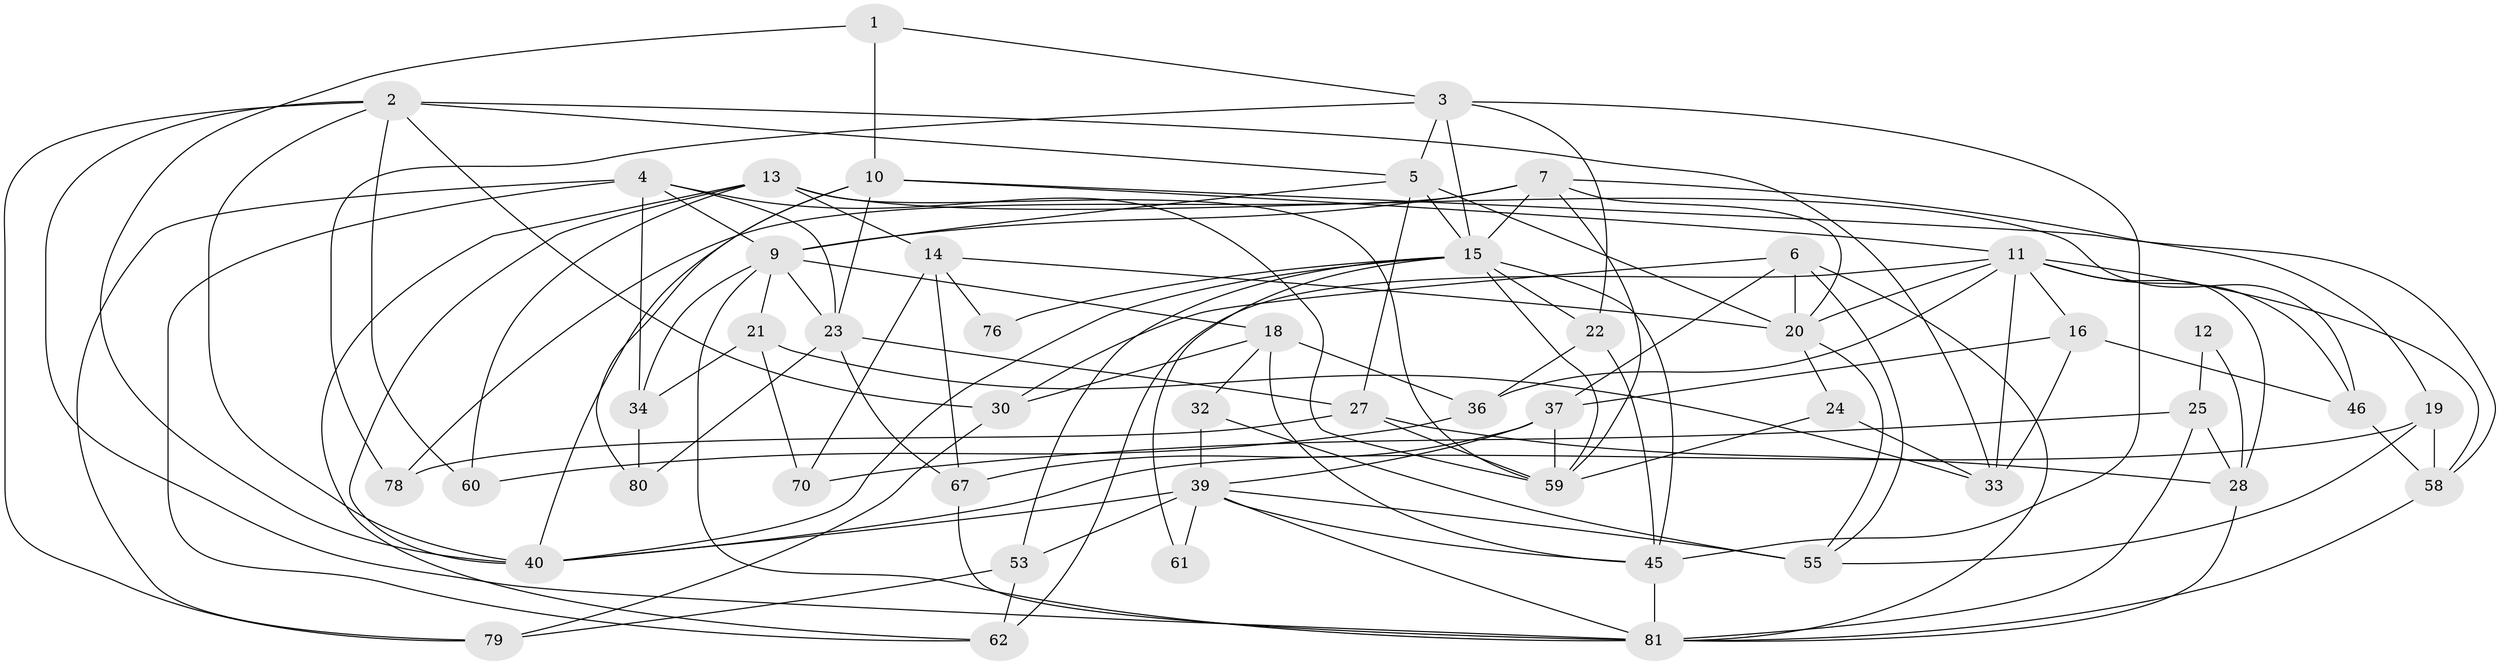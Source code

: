 // original degree distribution, {2: 0.10843373493975904, 3: 0.25301204819277107, 4: 0.3614457831325301, 7: 0.060240963855421686, 5: 0.1686746987951807, 6: 0.03614457831325301, 8: 0.012048192771084338}
// Generated by graph-tools (version 1.1) at 2025/41/03/06/25 10:41:53]
// undirected, 49 vertices, 122 edges
graph export_dot {
graph [start="1"]
  node [color=gray90,style=filled];
  1 [super="+35"];
  2 [super="+8"];
  3 [super="+52"];
  4 [super="+44"];
  5 [super="+26"];
  6 [super="+42"];
  7 [super="+29"];
  9 [super="+57"];
  10 [super="+17"];
  11 [super="+48"];
  12;
  13 [super="+49"];
  14 [super="+75"];
  15 [super="+47"];
  16 [super="+77"];
  18 [super="+31"];
  19;
  20 [super="+51"];
  21;
  22;
  23 [super="+41"];
  24 [super="+56"];
  25;
  27 [super="+63"];
  28 [super="+69"];
  30 [super="+43"];
  32 [super="+71"];
  33 [super="+38"];
  34 [super="+64"];
  36 [super="+50"];
  37 [super="+83"];
  39 [super="+54"];
  40;
  45 [super="+68"];
  46;
  53 [super="+65"];
  55 [super="+73"];
  58 [super="+66"];
  59 [super="+72"];
  60;
  61;
  62;
  67 [super="+74"];
  70;
  76;
  78;
  79;
  80;
  81 [super="+82"];
  1 -- 10;
  1 -- 40;
  1 -- 3;
  2 -- 5 [weight=2];
  2 -- 60;
  2 -- 81;
  2 -- 40;
  2 -- 79;
  2 -- 30;
  2 -- 33;
  3 -- 45;
  3 -- 78;
  3 -- 22;
  3 -- 15;
  3 -- 5;
  4 -- 62;
  4 -- 9;
  4 -- 59;
  4 -- 34;
  4 -- 79;
  4 -- 23;
  5 -- 27 [weight=2];
  5 -- 20;
  5 -- 9;
  5 -- 15;
  6 -- 81;
  6 -- 55;
  6 -- 37;
  6 -- 30;
  6 -- 20;
  7 -- 78;
  7 -- 15;
  7 -- 9;
  7 -- 19;
  7 -- 59;
  7 -- 20;
  9 -- 34;
  9 -- 81;
  9 -- 18 [weight=2];
  9 -- 23 [weight=2];
  9 -- 21;
  10 -- 80;
  10 -- 58;
  10 -- 40;
  10 -- 11;
  10 -- 23;
  11 -- 46;
  11 -- 16;
  11 -- 33;
  11 -- 20;
  11 -- 36;
  11 -- 58;
  11 -- 62;
  11 -- 28;
  12 -- 25;
  12 -- 28;
  13 -- 40;
  13 -- 62;
  13 -- 14;
  13 -- 59;
  13 -- 60;
  13 -- 46;
  14 -- 70;
  14 -- 76;
  14 -- 67;
  14 -- 20;
  15 -- 59;
  15 -- 76 [weight=2];
  15 -- 40;
  15 -- 45;
  15 -- 53;
  15 -- 22;
  15 -- 61;
  16 -- 37;
  16 -- 33;
  16 -- 46;
  18 -- 30;
  18 -- 36;
  18 -- 32;
  18 -- 45;
  19 -- 40;
  19 -- 55;
  19 -- 58;
  20 -- 55;
  20 -- 24;
  21 -- 70;
  21 -- 33;
  21 -- 34;
  22 -- 45;
  22 -- 36;
  23 -- 80 [weight=2];
  23 -- 27;
  23 -- 67;
  24 -- 59;
  24 -- 33;
  25 -- 28 [weight=2];
  25 -- 70;
  25 -- 81;
  27 -- 78;
  27 -- 59;
  27 -- 28;
  28 -- 81;
  30 -- 79;
  32 -- 55;
  32 -- 39 [weight=2];
  34 -- 80;
  36 -- 60;
  37 -- 39;
  37 -- 67;
  37 -- 59;
  39 -- 45;
  39 -- 40;
  39 -- 61;
  39 -- 81;
  39 -- 53;
  39 -- 55 [weight=2];
  45 -- 81;
  46 -- 58;
  53 -- 62;
  53 -- 79;
  58 -- 81;
  67 -- 81;
}
